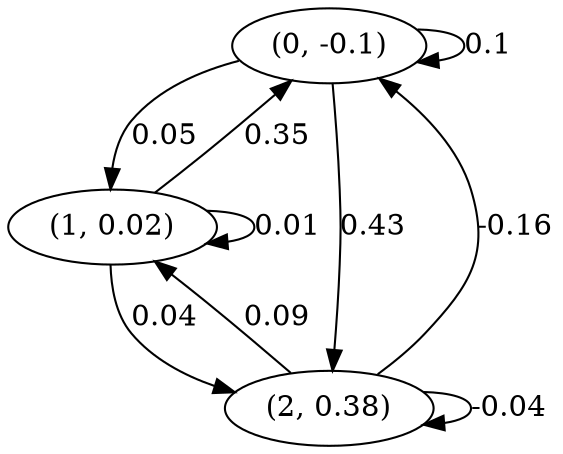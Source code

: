 digraph {
    0 [ label = "(0, -0.1)" ]
    1 [ label = "(1, 0.02)" ]
    2 [ label = "(2, 0.38)" ]
    0 -> 0 [ label = "0.1" ]
    1 -> 1 [ label = "0.01" ]
    2 -> 2 [ label = "-0.04" ]
    1 -> 0 [ label = "0.35" ]
    2 -> 0 [ label = "-0.16" ]
    0 -> 1 [ label = "0.05" ]
    2 -> 1 [ label = "0.09" ]
    0 -> 2 [ label = "0.43" ]
    1 -> 2 [ label = "0.04" ]
}

